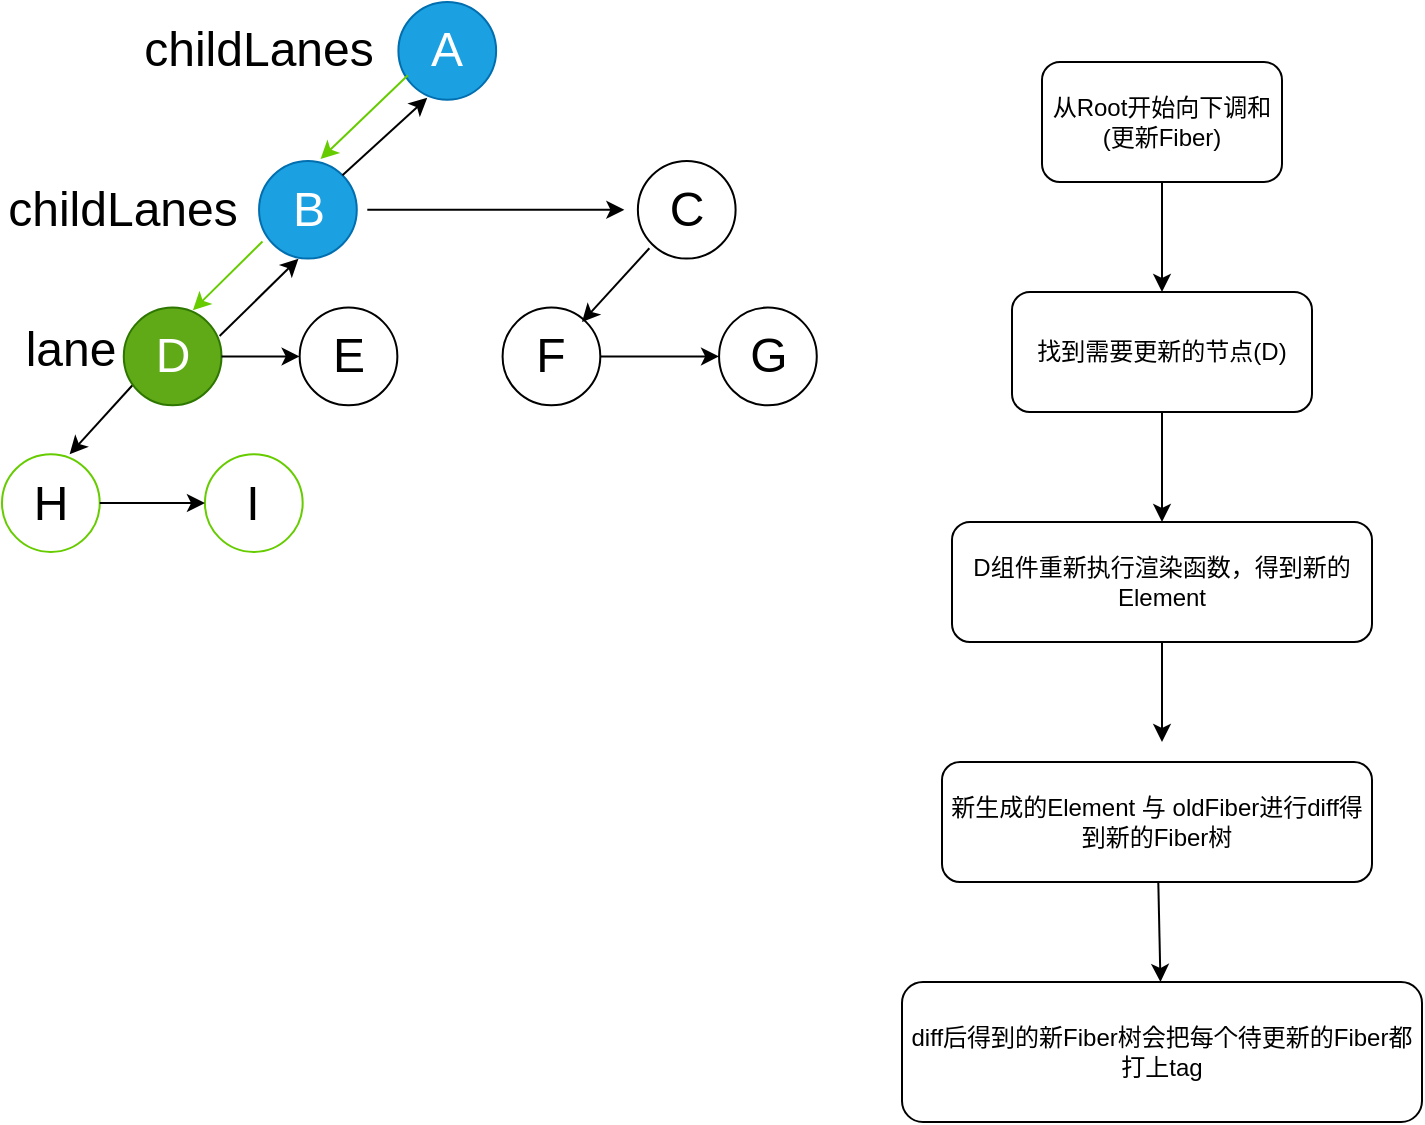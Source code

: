 <mxfile>
    <diagram id="a81SSqb06tftvyrKIBqq" name="第 1 页">
        <mxGraphModel dx="553" dy="456" grid="1" gridSize="10" guides="1" tooltips="1" connect="1" arrows="1" fold="1" page="1" pageScale="1" pageWidth="827" pageHeight="1169" math="0" shadow="0">
            <root>
                <mxCell id="0"/>
                <mxCell id="1" parent="0"/>
                <mxCell id="46" value="" style="group" parent="1" vertex="1" connectable="0">
                    <mxGeometry width="460" height="350" as="geometry"/>
                </mxCell>
                <mxCell id="54" value="" style="edgeStyle=none;html=1;" parent="1" source="50" target="51" edge="1">
                    <mxGeometry relative="1" as="geometry"/>
                </mxCell>
                <mxCell id="50" value="从Root开始向下调和(更新Fiber)" style="rounded=1;whiteSpace=wrap;html=1;" parent="1" vertex="1">
                    <mxGeometry x="520" y="30" width="120" height="60" as="geometry"/>
                </mxCell>
                <mxCell id="55" value="" style="edgeStyle=none;html=1;" parent="1" source="51" target="52" edge="1">
                    <mxGeometry relative="1" as="geometry"/>
                </mxCell>
                <mxCell id="51" value="找到需要更新的节点(D)" style="rounded=1;whiteSpace=wrap;html=1;" parent="1" vertex="1">
                    <mxGeometry x="505" y="145" width="150" height="60" as="geometry"/>
                </mxCell>
                <mxCell id="56" value="" style="edgeStyle=none;html=1;" parent="1" source="52" edge="1">
                    <mxGeometry relative="1" as="geometry">
                        <mxPoint x="580" y="370" as="targetPoint"/>
                    </mxGeometry>
                </mxCell>
                <mxCell id="52" value="D组件重新执行渲染函数，得到新的Element" style="rounded=1;whiteSpace=wrap;html=1;" parent="1" vertex="1">
                    <mxGeometry x="475" y="260" width="210" height="60" as="geometry"/>
                </mxCell>
                <mxCell id="61" value="" style="edgeStyle=none;html=1;" edge="1" parent="1" source="57" target="60">
                    <mxGeometry relative="1" as="geometry"/>
                </mxCell>
                <mxCell id="57" value="新生成的Element 与 oldFiber进行diff得到新的Fiber树" style="rounded=1;whiteSpace=wrap;html=1;" parent="1" vertex="1">
                    <mxGeometry x="470" y="380" width="215" height="60" as="geometry"/>
                </mxCell>
                <mxCell id="24" value="A" style="ellipse;whiteSpace=wrap;html=1;aspect=fixed;fontSize=24;fillColor=#1ba1e2;fontColor=#ffffff;strokeColor=#006EAF;" parent="1" vertex="1">
                    <mxGeometry x="198.206" width="48.861" height="48.861" as="geometry"/>
                </mxCell>
                <mxCell id="25" value="B" style="ellipse;whiteSpace=wrap;html=1;aspect=fixed;fontSize=24;fillColor=#1ba1e2;fontColor=#ffffff;strokeColor=#006EAF;" parent="1" vertex="1">
                    <mxGeometry x="128.529" y="79.444" width="48.861" height="48.861" as="geometry"/>
                </mxCell>
                <mxCell id="26" value="C" style="ellipse;whiteSpace=wrap;html=1;aspect=fixed;fontSize=24;" parent="1" vertex="1">
                    <mxGeometry x="317.941" y="79.444" width="48.861" height="48.861" as="geometry"/>
                </mxCell>
                <mxCell id="28" value="D" style="ellipse;whiteSpace=wrap;html=1;aspect=fixed;fontSize=24;labelBackgroundColor=none;fillColor=#60a917;fontColor=#ffffff;strokeColor=#2D7600;" parent="1" vertex="1">
                    <mxGeometry x="60.882" y="152.778" width="48.861" height="48.861" as="geometry"/>
                </mxCell>
                <mxCell id="29" value="E" style="ellipse;whiteSpace=wrap;html=1;aspect=fixed;fontSize=24;" parent="1" vertex="1">
                    <mxGeometry x="148.824" y="152.778" width="48.861" height="48.861" as="geometry"/>
                </mxCell>
                <mxCell id="31" value="F" style="ellipse;whiteSpace=wrap;html=1;aspect=fixed;fontSize=24;" parent="1" vertex="1">
                    <mxGeometry x="250.294" y="152.778" width="48.861" height="48.861" as="geometry"/>
                </mxCell>
                <mxCell id="32" value="G" style="ellipse;whiteSpace=wrap;html=1;aspect=fixed;fontSize=24;" parent="1" vertex="1">
                    <mxGeometry x="358.529" y="152.778" width="48.861" height="48.861" as="geometry"/>
                </mxCell>
                <mxCell id="34" value="H" style="ellipse;whiteSpace=wrap;html=1;aspect=fixed;fontSize=24;strokeColor=#66CC00;" parent="1" vertex="1">
                    <mxGeometry y="226.111" width="48.861" height="48.861" as="geometry"/>
                </mxCell>
                <mxCell id="27" value="" style="edgeStyle=none;html=1;fontSize=24;" parent="1" source="28" target="29" edge="1">
                    <mxGeometry relative="1" as="geometry"/>
                </mxCell>
                <mxCell id="35" value="I" style="ellipse;whiteSpace=wrap;html=1;aspect=fixed;fontSize=24;strokeColor=#66CC00;" parent="1" vertex="1">
                    <mxGeometry x="101.471" y="226.111" width="48.861" height="48.861" as="geometry"/>
                </mxCell>
                <mxCell id="36" value="" style="endArrow=classic;html=1;fontSize=24;entryX=0.629;entryY=-0.019;entryDx=0;entryDy=0;entryPerimeter=0;strokeColor=#66CC00;" parent="1" target="25" edge="1">
                    <mxGeometry width="50" height="50" relative="1" as="geometry">
                        <mxPoint x="202.941" y="36.667" as="sourcePoint"/>
                        <mxPoint x="236.765" y="6.111" as="targetPoint"/>
                    </mxGeometry>
                </mxCell>
                <mxCell id="30" value="" style="edgeStyle=none;html=1;fontSize=24;" parent="1" source="31" target="32" edge="1">
                    <mxGeometry relative="1" as="geometry"/>
                </mxCell>
                <mxCell id="37" value="" style="endArrow=classic;html=1;fontSize=24;entryX=0.707;entryY=0.028;entryDx=0;entryDy=0;entryPerimeter=0;exitX=0.035;exitY=0.825;exitDx=0;exitDy=0;exitPerimeter=0;strokeColor=#66CC00;" parent="1" source="25" target="28" edge="1">
                    <mxGeometry width="50" height="50" relative="1" as="geometry">
                        <mxPoint x="128.529" y="122.222" as="sourcePoint"/>
                        <mxPoint x="94.706" y="157.96" as="targetPoint"/>
                    </mxGeometry>
                </mxCell>
                <mxCell id="38" value="" style="endArrow=classic;html=1;fontSize=24;entryX=0.707;entryY=0.028;entryDx=0;entryDy=0;entryPerimeter=0;exitX=0.035;exitY=0.825;exitDx=0;exitDy=0;exitPerimeter=0;" parent="1" edge="1">
                    <mxGeometry width="50" height="50" relative="1" as="geometry">
                        <mxPoint x="65.104" y="191.742" as="sourcePoint"/>
                        <mxPoint x="33.824" y="226.111" as="targetPoint"/>
                    </mxGeometry>
                </mxCell>
                <mxCell id="39" value="" style="endArrow=classic;html=1;fontSize=24;" parent="1" edge="1">
                    <mxGeometry width="50" height="50" relative="1" as="geometry">
                        <mxPoint x="182.647" y="103.889" as="sourcePoint"/>
                        <mxPoint x="311.176" y="103.889" as="targetPoint"/>
                    </mxGeometry>
                </mxCell>
                <mxCell id="33" value="" style="edgeStyle=none;html=1;fontSize=24;" parent="1" source="34" target="35" edge="1">
                    <mxGeometry relative="1" as="geometry"/>
                </mxCell>
                <mxCell id="40" value="" style="endArrow=classic;html=1;fontSize=24;exitX=1;exitY=0;exitDx=0;exitDy=0;entryX=0.295;entryY=0.981;entryDx=0;entryDy=0;entryPerimeter=0;" parent="1" source="25" target="24" edge="1">
                    <mxGeometry width="50" height="50" relative="1" as="geometry">
                        <mxPoint x="196.176" y="79.444" as="sourcePoint"/>
                        <mxPoint x="230" y="48.889" as="targetPoint"/>
                    </mxGeometry>
                </mxCell>
                <mxCell id="41" value="" style="endArrow=classic;html=1;fontSize=24;exitX=1;exitY=0;exitDx=0;exitDy=0;entryX=0.295;entryY=0.981;entryDx=0;entryDy=0;entryPerimeter=0;" parent="1" edge="1">
                    <mxGeometry width="50" height="50" relative="1" as="geometry">
                        <mxPoint x="108.806" y="166.977" as="sourcePoint"/>
                        <mxPoint x="148.255" y="128.333" as="targetPoint"/>
                    </mxGeometry>
                </mxCell>
                <mxCell id="42" value="lane" style="text;html=1;strokeColor=none;fillColor=none;align=center;verticalAlign=middle;whiteSpace=wrap;rounded=0;labelBackgroundColor=none;fontSize=24;" parent="1" vertex="1">
                    <mxGeometry x="13.529" y="165" width="40.588" height="18.333" as="geometry"/>
                </mxCell>
                <mxCell id="44" value="childLanes" style="text;html=1;strokeColor=none;fillColor=none;align=center;verticalAlign=middle;whiteSpace=wrap;rounded=0;labelBackgroundColor=none;fontSize=24;" parent="1" vertex="1">
                    <mxGeometry x="108.234" y="15.262" width="40.588" height="18.333" as="geometry"/>
                </mxCell>
                <mxCell id="43" value="childLanes" style="text;html=1;strokeColor=none;fillColor=none;align=center;verticalAlign=middle;whiteSpace=wrap;rounded=0;labelBackgroundColor=none;fontSize=24;" parent="1" vertex="1">
                    <mxGeometry x="40.002" y="94.712" width="40.588" height="18.333" as="geometry"/>
                </mxCell>
                <mxCell id="59" value="" style="endArrow=classic;html=1;fontSize=24;" parent="1" edge="1">
                    <mxGeometry width="50" height="50" relative="1" as="geometry">
                        <mxPoint x="323.681" y="123.147" as="sourcePoint"/>
                        <mxPoint x="290" y="160" as="targetPoint"/>
                    </mxGeometry>
                </mxCell>
                <mxCell id="60" value="diff后得到的新Fiber树会把每个待更新的Fiber都打上tag" style="rounded=1;whiteSpace=wrap;html=1;" vertex="1" parent="1">
                    <mxGeometry x="450" y="490" width="260" height="70" as="geometry"/>
                </mxCell>
            </root>
        </mxGraphModel>
    </diagram>
</mxfile>